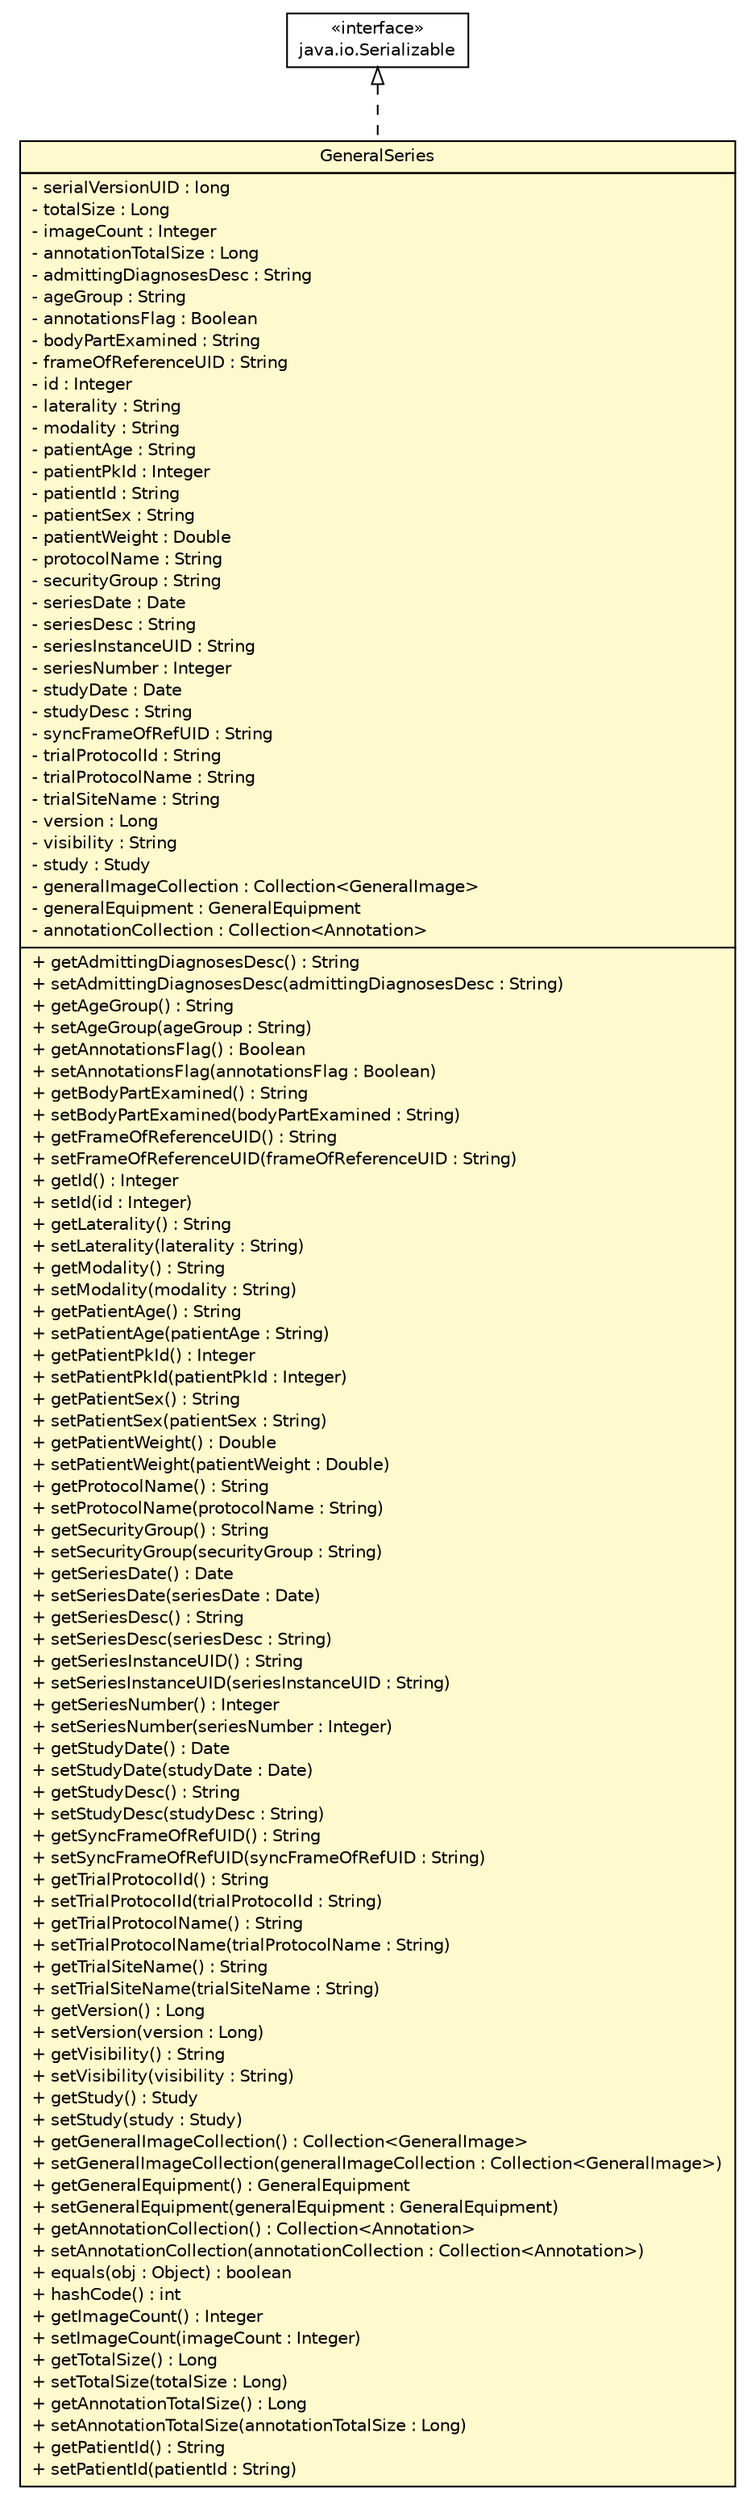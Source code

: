 #!/usr/local/bin/dot
#
# Class diagram 
# Generated by UmlGraph version 4.8 (http://www.spinellis.gr/sw/umlgraph)
#

digraph G {
	edge [fontname="Helvetica",fontsize=10,labelfontname="Helvetica",labelfontsize=10];
	node [fontname="Helvetica",fontsize=10,shape=plaintext];
	// gov.nih.nci.ncia.updateabledomain.GeneralSeries
	c59051 [label=<<table border="0" cellborder="1" cellspacing="0" cellpadding="2" port="p" bgcolor="lemonChiffon" href="./GeneralSeries.html">
		<tr><td><table border="0" cellspacing="0" cellpadding="1">
			<tr><td> GeneralSeries </td></tr>
		</table></td></tr>
		<tr><td><table border="0" cellspacing="0" cellpadding="1">
			<tr><td align="left"> - serialVersionUID : long </td></tr>
			<tr><td align="left"> - totalSize : Long </td></tr>
			<tr><td align="left"> - imageCount : Integer </td></tr>
			<tr><td align="left"> - annotationTotalSize : Long </td></tr>
			<tr><td align="left"> - admittingDiagnosesDesc : String </td></tr>
			<tr><td align="left"> - ageGroup : String </td></tr>
			<tr><td align="left"> - annotationsFlag : Boolean </td></tr>
			<tr><td align="left"> - bodyPartExamined : String </td></tr>
			<tr><td align="left"> - frameOfReferenceUID : String </td></tr>
			<tr><td align="left"> - id : Integer </td></tr>
			<tr><td align="left"> - laterality : String </td></tr>
			<tr><td align="left"> - modality : String </td></tr>
			<tr><td align="left"> - patientAge : String </td></tr>
			<tr><td align="left"> - patientPkId : Integer </td></tr>
			<tr><td align="left"> - patientId : String </td></tr>
			<tr><td align="left"> - patientSex : String </td></tr>
			<tr><td align="left"> - patientWeight : Double </td></tr>
			<tr><td align="left"> - protocolName : String </td></tr>
			<tr><td align="left"> - securityGroup : String </td></tr>
			<tr><td align="left"> - seriesDate : Date </td></tr>
			<tr><td align="left"> - seriesDesc : String </td></tr>
			<tr><td align="left"> - seriesInstanceUID : String </td></tr>
			<tr><td align="left"> - seriesNumber : Integer </td></tr>
			<tr><td align="left"> - studyDate : Date </td></tr>
			<tr><td align="left"> - studyDesc : String </td></tr>
			<tr><td align="left"> - syncFrameOfRefUID : String </td></tr>
			<tr><td align="left"> - trialProtocolId : String </td></tr>
			<tr><td align="left"> - trialProtocolName : String </td></tr>
			<tr><td align="left"> - trialSiteName : String </td></tr>
			<tr><td align="left"> - version : Long </td></tr>
			<tr><td align="left"> - visibility : String </td></tr>
			<tr><td align="left"> - study : Study </td></tr>
			<tr><td align="left"> - generalImageCollection : Collection&lt;GeneralImage&gt; </td></tr>
			<tr><td align="left"> - generalEquipment : GeneralEquipment </td></tr>
			<tr><td align="left"> - annotationCollection : Collection&lt;Annotation&gt; </td></tr>
		</table></td></tr>
		<tr><td><table border="0" cellspacing="0" cellpadding="1">
			<tr><td align="left"> + getAdmittingDiagnosesDesc() : String </td></tr>
			<tr><td align="left"> + setAdmittingDiagnosesDesc(admittingDiagnosesDesc : String) </td></tr>
			<tr><td align="left"> + getAgeGroup() : String </td></tr>
			<tr><td align="left"> + setAgeGroup(ageGroup : String) </td></tr>
			<tr><td align="left"> + getAnnotationsFlag() : Boolean </td></tr>
			<tr><td align="left"> + setAnnotationsFlag(annotationsFlag : Boolean) </td></tr>
			<tr><td align="left"> + getBodyPartExamined() : String </td></tr>
			<tr><td align="left"> + setBodyPartExamined(bodyPartExamined : String) </td></tr>
			<tr><td align="left"> + getFrameOfReferenceUID() : String </td></tr>
			<tr><td align="left"> + setFrameOfReferenceUID(frameOfReferenceUID : String) </td></tr>
			<tr><td align="left"> + getId() : Integer </td></tr>
			<tr><td align="left"> + setId(id : Integer) </td></tr>
			<tr><td align="left"> + getLaterality() : String </td></tr>
			<tr><td align="left"> + setLaterality(laterality : String) </td></tr>
			<tr><td align="left"> + getModality() : String </td></tr>
			<tr><td align="left"> + setModality(modality : String) </td></tr>
			<tr><td align="left"> + getPatientAge() : String </td></tr>
			<tr><td align="left"> + setPatientAge(patientAge : String) </td></tr>
			<tr><td align="left"> + getPatientPkId() : Integer </td></tr>
			<tr><td align="left"> + setPatientPkId(patientPkId : Integer) </td></tr>
			<tr><td align="left"> + getPatientSex() : String </td></tr>
			<tr><td align="left"> + setPatientSex(patientSex : String) </td></tr>
			<tr><td align="left"> + getPatientWeight() : Double </td></tr>
			<tr><td align="left"> + setPatientWeight(patientWeight : Double) </td></tr>
			<tr><td align="left"> + getProtocolName() : String </td></tr>
			<tr><td align="left"> + setProtocolName(protocolName : String) </td></tr>
			<tr><td align="left"> + getSecurityGroup() : String </td></tr>
			<tr><td align="left"> + setSecurityGroup(securityGroup : String) </td></tr>
			<tr><td align="left"> + getSeriesDate() : Date </td></tr>
			<tr><td align="left"> + setSeriesDate(seriesDate : Date) </td></tr>
			<tr><td align="left"> + getSeriesDesc() : String </td></tr>
			<tr><td align="left"> + setSeriesDesc(seriesDesc : String) </td></tr>
			<tr><td align="left"> + getSeriesInstanceUID() : String </td></tr>
			<tr><td align="left"> + setSeriesInstanceUID(seriesInstanceUID : String) </td></tr>
			<tr><td align="left"> + getSeriesNumber() : Integer </td></tr>
			<tr><td align="left"> + setSeriesNumber(seriesNumber : Integer) </td></tr>
			<tr><td align="left"> + getStudyDate() : Date </td></tr>
			<tr><td align="left"> + setStudyDate(studyDate : Date) </td></tr>
			<tr><td align="left"> + getStudyDesc() : String </td></tr>
			<tr><td align="left"> + setStudyDesc(studyDesc : String) </td></tr>
			<tr><td align="left"> + getSyncFrameOfRefUID() : String </td></tr>
			<tr><td align="left"> + setSyncFrameOfRefUID(syncFrameOfRefUID : String) </td></tr>
			<tr><td align="left"> + getTrialProtocolId() : String </td></tr>
			<tr><td align="left"> + setTrialProtocolId(trialProtocolId : String) </td></tr>
			<tr><td align="left"> + getTrialProtocolName() : String </td></tr>
			<tr><td align="left"> + setTrialProtocolName(trialProtocolName : String) </td></tr>
			<tr><td align="left"> + getTrialSiteName() : String </td></tr>
			<tr><td align="left"> + setTrialSiteName(trialSiteName : String) </td></tr>
			<tr><td align="left"> + getVersion() : Long </td></tr>
			<tr><td align="left"> + setVersion(version : Long) </td></tr>
			<tr><td align="left"> + getVisibility() : String </td></tr>
			<tr><td align="left"> + setVisibility(visibility : String) </td></tr>
			<tr><td align="left"> + getStudy() : Study </td></tr>
			<tr><td align="left"> + setStudy(study : Study) </td></tr>
			<tr><td align="left"> + getGeneralImageCollection() : Collection&lt;GeneralImage&gt; </td></tr>
			<tr><td align="left"> + setGeneralImageCollection(generalImageCollection : Collection&lt;GeneralImage&gt;) </td></tr>
			<tr><td align="left"> + getGeneralEquipment() : GeneralEquipment </td></tr>
			<tr><td align="left"> + setGeneralEquipment(generalEquipment : GeneralEquipment) </td></tr>
			<tr><td align="left"> + getAnnotationCollection() : Collection&lt;Annotation&gt; </td></tr>
			<tr><td align="left"> + setAnnotationCollection(annotationCollection : Collection&lt;Annotation&gt;) </td></tr>
			<tr><td align="left"> + equals(obj : Object) : boolean </td></tr>
			<tr><td align="left"> + hashCode() : int </td></tr>
			<tr><td align="left"> + getImageCount() : Integer </td></tr>
			<tr><td align="left"> + setImageCount(imageCount : Integer) </td></tr>
			<tr><td align="left"> + getTotalSize() : Long </td></tr>
			<tr><td align="left"> + setTotalSize(totalSize : Long) </td></tr>
			<tr><td align="left"> + getAnnotationTotalSize() : Long </td></tr>
			<tr><td align="left"> + setAnnotationTotalSize(annotationTotalSize : Long) </td></tr>
			<tr><td align="left"> + getPatientId() : String </td></tr>
			<tr><td align="left"> + setPatientId(patientId : String) </td></tr>
		</table></td></tr>
		</table>>, fontname="Helvetica", fontcolor="black", fontsize=10.0];
	//gov.nih.nci.ncia.updateabledomain.GeneralSeries implements java.io.Serializable
	c59097:p -> c59051:p [dir=back,arrowtail=empty,style=dashed];
	// java.io.Serializable
	c59097 [label=<<table border="0" cellborder="1" cellspacing="0" cellpadding="2" port="p" href="http://java.sun.com/j2se/1.4.2/docs/api/java/io/Serializable.html">
		<tr><td><table border="0" cellspacing="0" cellpadding="1">
			<tr><td> &laquo;interface&raquo; </td></tr>
			<tr><td> java.io.Serializable </td></tr>
		</table></td></tr>
		</table>>, fontname="Helvetica", fontcolor="black", fontsize=10.0];
}

